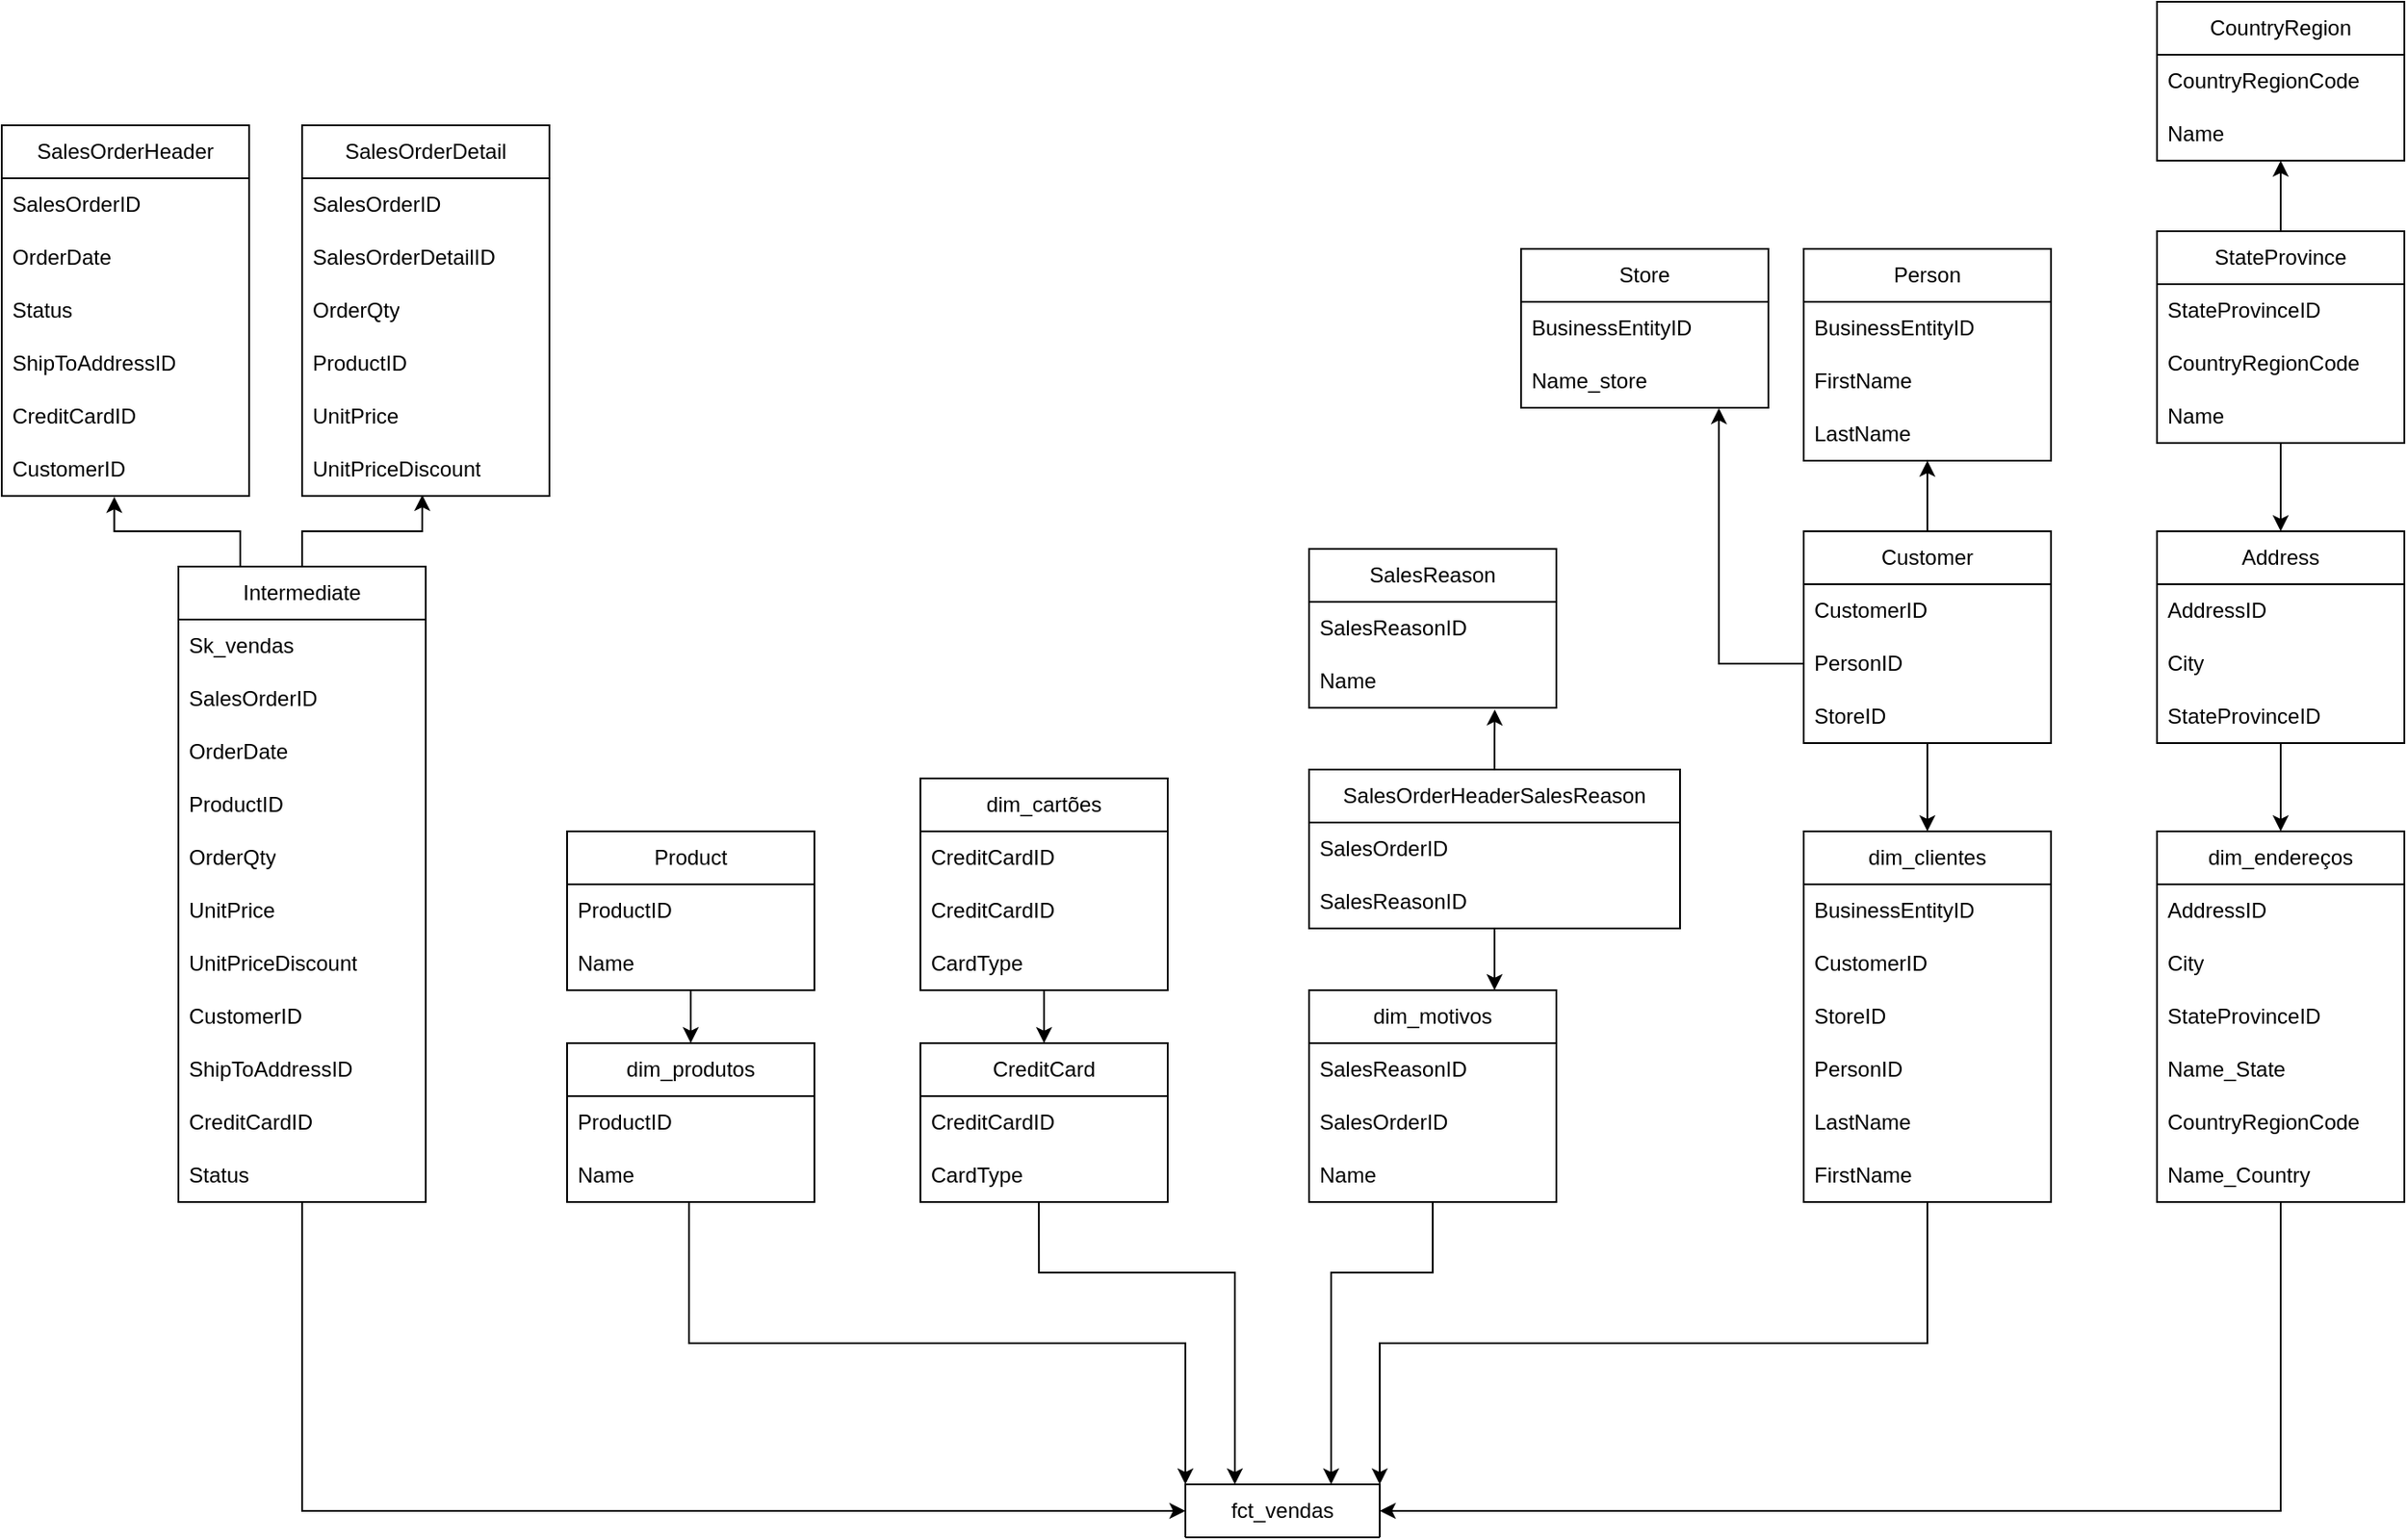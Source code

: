 <mxfile version="23.1.1" type="github">
  <diagram name="Página-1" id="uBYutX6iqZI-4IwPExLU">
    <mxGraphModel dx="1822" dy="2204" grid="1" gridSize="10" guides="1" tooltips="1" connect="1" arrows="1" fold="1" page="1" pageScale="1" pageWidth="827" pageHeight="1169" math="0" shadow="0">
      <root>
        <mxCell id="0" />
        <mxCell id="1" parent="0" />
        <mxCell id="w_jfCDBuG3vi2WwmLb4g-238" style="edgeStyle=orthogonalEdgeStyle;rounded=0;orthogonalLoop=1;jettySize=auto;html=1;entryX=0;entryY=0.5;entryDx=0;entryDy=0;" edge="1" parent="1" source="w_jfCDBuG3vi2WwmLb4g-2" target="w_jfCDBuG3vi2WwmLb4g-204">
          <mxGeometry relative="1" as="geometry">
            <Array as="points">
              <mxPoint x="260" y="-255" />
            </Array>
          </mxGeometry>
        </mxCell>
        <mxCell id="w_jfCDBuG3vi2WwmLb4g-2" value="Intermediate" style="swimlane;fontStyle=0;childLayout=stackLayout;horizontal=1;startSize=30;horizontalStack=0;resizeParent=1;resizeParentMax=0;resizeLast=0;collapsible=1;marginBottom=0;whiteSpace=wrap;html=1;" vertex="1" parent="1">
          <mxGeometry x="190" y="-790" width="140" height="360" as="geometry">
            <mxRectangle x="160" y="210" width="110" height="30" as="alternateBounds" />
          </mxGeometry>
        </mxCell>
        <mxCell id="w_jfCDBuG3vi2WwmLb4g-3" value="Sk_vendas" style="text;strokeColor=none;fillColor=none;align=left;verticalAlign=middle;spacingLeft=4;spacingRight=4;overflow=hidden;points=[[0,0.5],[1,0.5]];portConstraint=eastwest;rotatable=0;whiteSpace=wrap;html=1;" vertex="1" parent="w_jfCDBuG3vi2WwmLb4g-2">
          <mxGeometry y="30" width="140" height="30" as="geometry" />
        </mxCell>
        <mxCell id="w_jfCDBuG3vi2WwmLb4g-96" value="SalesOrderID" style="text;strokeColor=none;fillColor=none;align=left;verticalAlign=middle;spacingLeft=4;spacingRight=4;overflow=hidden;points=[[0,0.5],[1,0.5]];portConstraint=eastwest;rotatable=0;whiteSpace=wrap;html=1;" vertex="1" parent="w_jfCDBuG3vi2WwmLb4g-2">
          <mxGeometry y="60" width="140" height="30" as="geometry" />
        </mxCell>
        <mxCell id="w_jfCDBuG3vi2WwmLb4g-97" value="OrderDate" style="text;strokeColor=none;fillColor=none;align=left;verticalAlign=middle;spacingLeft=4;spacingRight=4;overflow=hidden;points=[[0,0.5],[1,0.5]];portConstraint=eastwest;rotatable=0;whiteSpace=wrap;html=1;" vertex="1" parent="w_jfCDBuG3vi2WwmLb4g-2">
          <mxGeometry y="90" width="140" height="30" as="geometry" />
        </mxCell>
        <mxCell id="w_jfCDBuG3vi2WwmLb4g-104" value="ProductID" style="text;strokeColor=none;fillColor=none;align=left;verticalAlign=middle;spacingLeft=4;spacingRight=4;overflow=hidden;points=[[0,0.5],[1,0.5]];portConstraint=eastwest;rotatable=0;whiteSpace=wrap;html=1;" vertex="1" parent="w_jfCDBuG3vi2WwmLb4g-2">
          <mxGeometry y="120" width="140" height="30" as="geometry" />
        </mxCell>
        <mxCell id="w_jfCDBuG3vi2WwmLb4g-103" value="OrderQty" style="text;strokeColor=none;fillColor=none;align=left;verticalAlign=middle;spacingLeft=4;spacingRight=4;overflow=hidden;points=[[0,0.5],[1,0.5]];portConstraint=eastwest;rotatable=0;whiteSpace=wrap;html=1;" vertex="1" parent="w_jfCDBuG3vi2WwmLb4g-2">
          <mxGeometry y="150" width="140" height="30" as="geometry" />
        </mxCell>
        <mxCell id="w_jfCDBuG3vi2WwmLb4g-105" value="UnitPrice" style="text;strokeColor=none;fillColor=none;align=left;verticalAlign=middle;spacingLeft=4;spacingRight=4;overflow=hidden;points=[[0,0.5],[1,0.5]];portConstraint=eastwest;rotatable=0;whiteSpace=wrap;html=1;" vertex="1" parent="w_jfCDBuG3vi2WwmLb4g-2">
          <mxGeometry y="180" width="140" height="30" as="geometry" />
        </mxCell>
        <mxCell id="w_jfCDBuG3vi2WwmLb4g-106" value="UnitPriceDiscount" style="text;strokeColor=none;fillColor=none;align=left;verticalAlign=middle;spacingLeft=4;spacingRight=4;overflow=hidden;points=[[0,0.5],[1,0.5]];portConstraint=eastwest;rotatable=0;whiteSpace=wrap;html=1;" vertex="1" parent="w_jfCDBuG3vi2WwmLb4g-2">
          <mxGeometry y="210" width="140" height="30" as="geometry" />
        </mxCell>
        <mxCell id="w_jfCDBuG3vi2WwmLb4g-101" value="CustomerID" style="text;strokeColor=none;fillColor=none;align=left;verticalAlign=middle;spacingLeft=4;spacingRight=4;overflow=hidden;points=[[0,0.5],[1,0.5]];portConstraint=eastwest;rotatable=0;whiteSpace=wrap;html=1;" vertex="1" parent="w_jfCDBuG3vi2WwmLb4g-2">
          <mxGeometry y="240" width="140" height="30" as="geometry" />
        </mxCell>
        <mxCell id="w_jfCDBuG3vi2WwmLb4g-99" value="ShipToAddressID" style="text;strokeColor=none;fillColor=none;align=left;verticalAlign=middle;spacingLeft=4;spacingRight=4;overflow=hidden;points=[[0,0.5],[1,0.5]];portConstraint=eastwest;rotatable=0;whiteSpace=wrap;html=1;" vertex="1" parent="w_jfCDBuG3vi2WwmLb4g-2">
          <mxGeometry y="270" width="140" height="30" as="geometry" />
        </mxCell>
        <mxCell id="w_jfCDBuG3vi2WwmLb4g-100" value="CreditCardID" style="text;strokeColor=none;fillColor=none;align=left;verticalAlign=middle;spacingLeft=4;spacingRight=4;overflow=hidden;points=[[0,0.5],[1,0.5]];portConstraint=eastwest;rotatable=0;whiteSpace=wrap;html=1;" vertex="1" parent="w_jfCDBuG3vi2WwmLb4g-2">
          <mxGeometry y="300" width="140" height="30" as="geometry" />
        </mxCell>
        <mxCell id="w_jfCDBuG3vi2WwmLb4g-98" value="Status" style="text;strokeColor=none;fillColor=none;align=left;verticalAlign=middle;spacingLeft=4;spacingRight=4;overflow=hidden;points=[[0,0.5],[1,0.5]];portConstraint=eastwest;rotatable=0;whiteSpace=wrap;html=1;" vertex="1" parent="w_jfCDBuG3vi2WwmLb4g-2">
          <mxGeometry y="330" width="140" height="30" as="geometry" />
        </mxCell>
        <mxCell id="w_jfCDBuG3vi2WwmLb4g-250" style="edgeStyle=orthogonalEdgeStyle;rounded=0;orthogonalLoop=1;jettySize=auto;html=1;entryX=0.5;entryY=0;entryDx=0;entryDy=0;" edge="1" parent="1" source="w_jfCDBuG3vi2WwmLb4g-7" target="w_jfCDBuG3vi2WwmLb4g-71">
          <mxGeometry relative="1" as="geometry" />
        </mxCell>
        <mxCell id="w_jfCDBuG3vi2WwmLb4g-7" value="dim_cartões" style="swimlane;fontStyle=0;childLayout=stackLayout;horizontal=1;startSize=30;horizontalStack=0;resizeParent=1;resizeParentMax=0;resizeLast=0;collapsible=1;marginBottom=0;whiteSpace=wrap;html=1;" vertex="1" parent="1">
          <mxGeometry x="610" y="-670" width="140" height="120" as="geometry" />
        </mxCell>
        <mxCell id="w_jfCDBuG3vi2WwmLb4g-8" value="CreditCardID" style="text;strokeColor=none;fillColor=none;align=left;verticalAlign=middle;spacingLeft=4;spacingRight=4;overflow=hidden;points=[[0,0.5],[1,0.5]];portConstraint=eastwest;rotatable=0;whiteSpace=wrap;html=1;" vertex="1" parent="w_jfCDBuG3vi2WwmLb4g-7">
          <mxGeometry y="30" width="140" height="30" as="geometry" />
        </mxCell>
        <mxCell id="w_jfCDBuG3vi2WwmLb4g-131" value="CreditCardID" style="text;strokeColor=none;fillColor=none;align=left;verticalAlign=middle;spacingLeft=4;spacingRight=4;overflow=hidden;points=[[0,0.5],[1,0.5]];portConstraint=eastwest;rotatable=0;whiteSpace=wrap;html=1;" vertex="1" parent="w_jfCDBuG3vi2WwmLb4g-7">
          <mxGeometry y="60" width="140" height="30" as="geometry" />
        </mxCell>
        <mxCell id="w_jfCDBuG3vi2WwmLb4g-132" value="CardType" style="text;strokeColor=none;fillColor=none;align=left;verticalAlign=middle;spacingLeft=4;spacingRight=4;overflow=hidden;points=[[0,0.5],[1,0.5]];portConstraint=eastwest;rotatable=0;whiteSpace=wrap;html=1;" vertex="1" parent="w_jfCDBuG3vi2WwmLb4g-7">
          <mxGeometry y="90" width="140" height="30" as="geometry" />
        </mxCell>
        <mxCell id="w_jfCDBuG3vi2WwmLb4g-245" style="edgeStyle=orthogonalEdgeStyle;rounded=0;orthogonalLoop=1;jettySize=auto;html=1;entryX=1;entryY=0.5;entryDx=0;entryDy=0;" edge="1" parent="1" source="w_jfCDBuG3vi2WwmLb4g-12" target="w_jfCDBuG3vi2WwmLb4g-204">
          <mxGeometry relative="1" as="geometry">
            <Array as="points">
              <mxPoint x="1380" y="-255" />
            </Array>
          </mxGeometry>
        </mxCell>
        <mxCell id="w_jfCDBuG3vi2WwmLb4g-12" value="dim_endereços" style="swimlane;fontStyle=0;childLayout=stackLayout;horizontal=1;startSize=30;horizontalStack=0;resizeParent=1;resizeParentMax=0;resizeLast=0;collapsible=1;marginBottom=0;whiteSpace=wrap;html=1;" vertex="1" parent="1">
          <mxGeometry x="1310" y="-640" width="140" height="210" as="geometry" />
        </mxCell>
        <mxCell id="w_jfCDBuG3vi2WwmLb4g-123" value="AddressID" style="text;strokeColor=none;fillColor=none;align=left;verticalAlign=middle;spacingLeft=4;spacingRight=4;overflow=hidden;points=[[0,0.5],[1,0.5]];portConstraint=eastwest;rotatable=0;whiteSpace=wrap;html=1;" vertex="1" parent="w_jfCDBuG3vi2WwmLb4g-12">
          <mxGeometry y="30" width="140" height="30" as="geometry" />
        </mxCell>
        <mxCell id="w_jfCDBuG3vi2WwmLb4g-124" value="City" style="text;strokeColor=none;fillColor=none;align=left;verticalAlign=middle;spacingLeft=4;spacingRight=4;overflow=hidden;points=[[0,0.5],[1,0.5]];portConstraint=eastwest;rotatable=0;whiteSpace=wrap;html=1;" vertex="1" parent="w_jfCDBuG3vi2WwmLb4g-12">
          <mxGeometry y="60" width="140" height="30" as="geometry" />
        </mxCell>
        <mxCell id="w_jfCDBuG3vi2WwmLb4g-126" value="StateProvinceID" style="text;strokeColor=none;fillColor=none;align=left;verticalAlign=middle;spacingLeft=4;spacingRight=4;overflow=hidden;points=[[0,0.5],[1,0.5]];portConstraint=eastwest;rotatable=0;whiteSpace=wrap;html=1;" vertex="1" parent="w_jfCDBuG3vi2WwmLb4g-12">
          <mxGeometry y="90" width="140" height="30" as="geometry" />
        </mxCell>
        <mxCell id="w_jfCDBuG3vi2WwmLb4g-128" value="Name_State" style="text;strokeColor=none;fillColor=none;align=left;verticalAlign=middle;spacingLeft=4;spacingRight=4;overflow=hidden;points=[[0,0.5],[1,0.5]];portConstraint=eastwest;rotatable=0;whiteSpace=wrap;html=1;" vertex="1" parent="w_jfCDBuG3vi2WwmLb4g-12">
          <mxGeometry y="120" width="140" height="30" as="geometry" />
        </mxCell>
        <mxCell id="w_jfCDBuG3vi2WwmLb4g-127" value="CountryRegionCode" style="text;strokeColor=none;fillColor=none;align=left;verticalAlign=middle;spacingLeft=4;spacingRight=4;overflow=hidden;points=[[0,0.5],[1,0.5]];portConstraint=eastwest;rotatable=0;whiteSpace=wrap;html=1;" vertex="1" parent="w_jfCDBuG3vi2WwmLb4g-12">
          <mxGeometry y="150" width="140" height="30" as="geometry" />
        </mxCell>
        <mxCell id="w_jfCDBuG3vi2WwmLb4g-130" value="Name_Country" style="text;strokeColor=none;fillColor=none;align=left;verticalAlign=middle;spacingLeft=4;spacingRight=4;overflow=hidden;points=[[0,0.5],[1,0.5]];portConstraint=eastwest;rotatable=0;whiteSpace=wrap;html=1;" vertex="1" parent="w_jfCDBuG3vi2WwmLb4g-12">
          <mxGeometry y="180" width="140" height="30" as="geometry" />
        </mxCell>
        <mxCell id="w_jfCDBuG3vi2WwmLb4g-17" value="dim_clientes" style="swimlane;fontStyle=0;childLayout=stackLayout;horizontal=1;startSize=30;horizontalStack=0;resizeParent=1;resizeParentMax=0;resizeLast=0;collapsible=1;marginBottom=0;whiteSpace=wrap;html=1;" vertex="1" parent="1">
          <mxGeometry x="1110" y="-640" width="140" height="210" as="geometry" />
        </mxCell>
        <mxCell id="w_jfCDBuG3vi2WwmLb4g-120" value="BusinessEntityID" style="text;strokeColor=none;fillColor=none;align=left;verticalAlign=middle;spacingLeft=4;spacingRight=4;overflow=hidden;points=[[0,0.5],[1,0.5]];portConstraint=eastwest;rotatable=0;whiteSpace=wrap;html=1;" vertex="1" parent="w_jfCDBuG3vi2WwmLb4g-17">
          <mxGeometry y="30" width="140" height="30" as="geometry" />
        </mxCell>
        <mxCell id="w_jfCDBuG3vi2WwmLb4g-117" value="CustomerID" style="text;strokeColor=none;fillColor=none;align=left;verticalAlign=middle;spacingLeft=4;spacingRight=4;overflow=hidden;points=[[0,0.5],[1,0.5]];portConstraint=eastwest;rotatable=0;whiteSpace=wrap;html=1;" vertex="1" parent="w_jfCDBuG3vi2WwmLb4g-17">
          <mxGeometry y="60" width="140" height="30" as="geometry" />
        </mxCell>
        <mxCell id="w_jfCDBuG3vi2WwmLb4g-119" value="StoreID" style="text;strokeColor=none;fillColor=none;align=left;verticalAlign=middle;spacingLeft=4;spacingRight=4;overflow=hidden;points=[[0,0.5],[1,0.5]];portConstraint=eastwest;rotatable=0;whiteSpace=wrap;html=1;" vertex="1" parent="w_jfCDBuG3vi2WwmLb4g-17">
          <mxGeometry y="90" width="140" height="30" as="geometry" />
        </mxCell>
        <mxCell id="w_jfCDBuG3vi2WwmLb4g-118" value="PersonID" style="text;strokeColor=none;fillColor=none;align=left;verticalAlign=middle;spacingLeft=4;spacingRight=4;overflow=hidden;points=[[0,0.5],[1,0.5]];portConstraint=eastwest;rotatable=0;whiteSpace=wrap;html=1;" vertex="1" parent="w_jfCDBuG3vi2WwmLb4g-17">
          <mxGeometry y="120" width="140" height="30" as="geometry" />
        </mxCell>
        <mxCell id="w_jfCDBuG3vi2WwmLb4g-122" value="LastName" style="text;strokeColor=none;fillColor=none;align=left;verticalAlign=middle;spacingLeft=4;spacingRight=4;overflow=hidden;points=[[0,0.5],[1,0.5]];portConstraint=eastwest;rotatable=0;whiteSpace=wrap;html=1;" vertex="1" parent="w_jfCDBuG3vi2WwmLb4g-17">
          <mxGeometry y="150" width="140" height="30" as="geometry" />
        </mxCell>
        <mxCell id="w_jfCDBuG3vi2WwmLb4g-121" value="FirstName" style="text;strokeColor=none;fillColor=none;align=left;verticalAlign=middle;spacingLeft=4;spacingRight=4;overflow=hidden;points=[[0,0.5],[1,0.5]];portConstraint=eastwest;rotatable=0;whiteSpace=wrap;html=1;" vertex="1" parent="w_jfCDBuG3vi2WwmLb4g-17">
          <mxGeometry y="180" width="140" height="30" as="geometry" />
        </mxCell>
        <mxCell id="w_jfCDBuG3vi2WwmLb4g-247" style="edgeStyle=orthogonalEdgeStyle;rounded=0;orthogonalLoop=1;jettySize=auto;html=1;entryX=0.75;entryY=0;entryDx=0;entryDy=0;" edge="1" parent="1" source="w_jfCDBuG3vi2WwmLb4g-25" target="w_jfCDBuG3vi2WwmLb4g-204">
          <mxGeometry relative="1" as="geometry">
            <Array as="points">
              <mxPoint x="900" y="-390" />
              <mxPoint x="843" y="-390" />
            </Array>
          </mxGeometry>
        </mxCell>
        <mxCell id="w_jfCDBuG3vi2WwmLb4g-25" value="dim_motivos" style="swimlane;fontStyle=0;childLayout=stackLayout;horizontal=1;startSize=30;horizontalStack=0;resizeParent=1;resizeParentMax=0;resizeLast=0;collapsible=1;marginBottom=0;whiteSpace=wrap;html=1;" vertex="1" parent="1">
          <mxGeometry x="830" y="-550" width="140" height="120" as="geometry" />
        </mxCell>
        <mxCell id="w_jfCDBuG3vi2WwmLb4g-109" value="SalesReasonID" style="text;strokeColor=none;fillColor=none;align=left;verticalAlign=middle;spacingLeft=4;spacingRight=4;overflow=hidden;points=[[0,0.5],[1,0.5]];portConstraint=eastwest;rotatable=0;whiteSpace=wrap;html=1;" vertex="1" parent="w_jfCDBuG3vi2WwmLb4g-25">
          <mxGeometry y="30" width="140" height="30" as="geometry" />
        </mxCell>
        <mxCell id="w_jfCDBuG3vi2WwmLb4g-107" value="SalesOrderID" style="text;strokeColor=none;fillColor=none;align=left;verticalAlign=middle;spacingLeft=4;spacingRight=4;overflow=hidden;points=[[0,0.5],[1,0.5]];portConstraint=eastwest;rotatable=0;whiteSpace=wrap;html=1;" vertex="1" parent="w_jfCDBuG3vi2WwmLb4g-25">
          <mxGeometry y="60" width="140" height="30" as="geometry" />
        </mxCell>
        <mxCell id="w_jfCDBuG3vi2WwmLb4g-110" value="Name" style="text;strokeColor=none;fillColor=none;align=left;verticalAlign=middle;spacingLeft=4;spacingRight=4;overflow=hidden;points=[[0,0.5],[1,0.5]];portConstraint=eastwest;rotatable=0;whiteSpace=wrap;html=1;" vertex="1" parent="w_jfCDBuG3vi2WwmLb4g-25">
          <mxGeometry y="90" width="140" height="30" as="geometry" />
        </mxCell>
        <mxCell id="w_jfCDBuG3vi2WwmLb4g-246" style="edgeStyle=orthogonalEdgeStyle;rounded=0;orthogonalLoop=1;jettySize=auto;html=1;entryX=0;entryY=0;entryDx=0;entryDy=0;exitX=0.493;exitY=0.987;exitDx=0;exitDy=0;exitPerimeter=0;" edge="1" parent="1" source="w_jfCDBuG3vi2WwmLb4g-116" target="w_jfCDBuG3vi2WwmLb4g-204">
          <mxGeometry relative="1" as="geometry" />
        </mxCell>
        <mxCell id="w_jfCDBuG3vi2WwmLb4g-30" value="dim_produtos" style="swimlane;fontStyle=0;childLayout=stackLayout;horizontal=1;startSize=30;horizontalStack=0;resizeParent=1;resizeParentMax=0;resizeLast=0;collapsible=1;marginBottom=0;whiteSpace=wrap;html=1;" vertex="1" parent="1">
          <mxGeometry x="410" y="-520" width="140" height="90" as="geometry">
            <mxRectangle x="340" y="440" width="110" height="30" as="alternateBounds" />
          </mxGeometry>
        </mxCell>
        <mxCell id="w_jfCDBuG3vi2WwmLb4g-115" value="ProductID" style="text;strokeColor=none;fillColor=none;align=left;verticalAlign=middle;spacingLeft=4;spacingRight=4;overflow=hidden;points=[[0,0.5],[1,0.5]];portConstraint=eastwest;rotatable=0;whiteSpace=wrap;html=1;" vertex="1" parent="w_jfCDBuG3vi2WwmLb4g-30">
          <mxGeometry y="30" width="140" height="30" as="geometry" />
        </mxCell>
        <mxCell id="w_jfCDBuG3vi2WwmLb4g-116" value="Name" style="text;strokeColor=none;fillColor=none;align=left;verticalAlign=middle;spacingLeft=4;spacingRight=4;overflow=hidden;points=[[0,0.5],[1,0.5]];portConstraint=eastwest;rotatable=0;whiteSpace=wrap;html=1;" vertex="1" parent="w_jfCDBuG3vi2WwmLb4g-30">
          <mxGeometry y="60" width="140" height="30" as="geometry" />
        </mxCell>
        <mxCell id="w_jfCDBuG3vi2WwmLb4g-254" style="edgeStyle=orthogonalEdgeStyle;rounded=0;orthogonalLoop=1;jettySize=auto;html=1;entryX=0.751;entryY=1.033;entryDx=0;entryDy=0;entryPerimeter=0;" edge="1" parent="1" source="w_jfCDBuG3vi2WwmLb4g-38" target="w_jfCDBuG3vi2WwmLb4g-86">
          <mxGeometry relative="1" as="geometry">
            <mxPoint x="935" y="-860" as="targetPoint" />
          </mxGeometry>
        </mxCell>
        <mxCell id="w_jfCDBuG3vi2WwmLb4g-255" style="edgeStyle=orthogonalEdgeStyle;rounded=0;orthogonalLoop=1;jettySize=auto;html=1;entryX=0.75;entryY=0;entryDx=0;entryDy=0;" edge="1" parent="1" source="w_jfCDBuG3vi2WwmLb4g-38" target="w_jfCDBuG3vi2WwmLb4g-25">
          <mxGeometry relative="1" as="geometry" />
        </mxCell>
        <mxCell id="w_jfCDBuG3vi2WwmLb4g-38" value="SalesOrderHeaderSalesReason" style="swimlane;fontStyle=0;childLayout=stackLayout;horizontal=1;startSize=30;horizontalStack=0;resizeParent=1;resizeParentMax=0;resizeLast=0;collapsible=1;marginBottom=0;whiteSpace=wrap;html=1;" vertex="1" parent="1">
          <mxGeometry x="830" y="-675" width="210" height="90" as="geometry" />
        </mxCell>
        <mxCell id="w_jfCDBuG3vi2WwmLb4g-39" value="SalesOrderID" style="text;strokeColor=none;fillColor=none;align=left;verticalAlign=middle;spacingLeft=4;spacingRight=4;overflow=hidden;points=[[0,0.5],[1,0.5]];portConstraint=eastwest;rotatable=0;whiteSpace=wrap;html=1;" vertex="1" parent="w_jfCDBuG3vi2WwmLb4g-38">
          <mxGeometry y="30" width="210" height="30" as="geometry" />
        </mxCell>
        <mxCell id="w_jfCDBuG3vi2WwmLb4g-40" value="SalesReasonID" style="text;strokeColor=none;fillColor=none;align=left;verticalAlign=middle;spacingLeft=4;spacingRight=4;overflow=hidden;points=[[0,0.5],[1,0.5]];portConstraint=eastwest;rotatable=0;whiteSpace=wrap;html=1;" vertex="1" parent="w_jfCDBuG3vi2WwmLb4g-38">
          <mxGeometry y="60" width="210" height="30" as="geometry" />
        </mxCell>
        <mxCell id="w_jfCDBuG3vi2WwmLb4g-239" style="edgeStyle=orthogonalEdgeStyle;rounded=0;orthogonalLoop=1;jettySize=auto;html=1;entryX=0.5;entryY=0;entryDx=0;entryDy=0;" edge="1" parent="1" source="w_jfCDBuG3vi2WwmLb4g-46" target="w_jfCDBuG3vi2WwmLb4g-30">
          <mxGeometry relative="1" as="geometry" />
        </mxCell>
        <mxCell id="w_jfCDBuG3vi2WwmLb4g-46" value="Product" style="swimlane;fontStyle=0;childLayout=stackLayout;horizontal=1;startSize=30;horizontalStack=0;resizeParent=1;resizeParentMax=0;resizeLast=0;collapsible=1;marginBottom=0;whiteSpace=wrap;html=1;" vertex="1" parent="1">
          <mxGeometry x="410" y="-640" width="140" height="90" as="geometry" />
        </mxCell>
        <mxCell id="w_jfCDBuG3vi2WwmLb4g-111" value="ProductID" style="text;strokeColor=none;fillColor=none;align=left;verticalAlign=middle;spacingLeft=4;spacingRight=4;overflow=hidden;points=[[0,0.5],[1,0.5]];portConstraint=eastwest;rotatable=0;whiteSpace=wrap;html=1;" vertex="1" parent="w_jfCDBuG3vi2WwmLb4g-46">
          <mxGeometry y="30" width="140" height="30" as="geometry" />
        </mxCell>
        <mxCell id="w_jfCDBuG3vi2WwmLb4g-47" value="Name" style="text;strokeColor=none;fillColor=none;align=left;verticalAlign=middle;spacingLeft=4;spacingRight=4;overflow=hidden;points=[[0,0.5],[1,0.5]];portConstraint=eastwest;rotatable=0;whiteSpace=wrap;html=1;" vertex="1" parent="w_jfCDBuG3vi2WwmLb4g-46">
          <mxGeometry y="60" width="140" height="30" as="geometry" />
        </mxCell>
        <mxCell id="w_jfCDBuG3vi2WwmLb4g-251" style="edgeStyle=orthogonalEdgeStyle;rounded=0;orthogonalLoop=1;jettySize=auto;html=1;entryX=0.5;entryY=0;entryDx=0;entryDy=0;" edge="1" parent="1" source="w_jfCDBuG3vi2WwmLb4g-51" target="w_jfCDBuG3vi2WwmLb4g-17">
          <mxGeometry relative="1" as="geometry" />
        </mxCell>
        <mxCell id="w_jfCDBuG3vi2WwmLb4g-253" style="edgeStyle=orthogonalEdgeStyle;rounded=0;orthogonalLoop=1;jettySize=auto;html=1;" edge="1" parent="1" source="w_jfCDBuG3vi2WwmLb4g-51">
          <mxGeometry relative="1" as="geometry">
            <mxPoint x="1180" y="-850" as="targetPoint" />
          </mxGeometry>
        </mxCell>
        <mxCell id="w_jfCDBuG3vi2WwmLb4g-51" value="Customer" style="swimlane;fontStyle=0;childLayout=stackLayout;horizontal=1;startSize=30;horizontalStack=0;resizeParent=1;resizeParentMax=0;resizeLast=0;collapsible=1;marginBottom=0;whiteSpace=wrap;html=1;" vertex="1" parent="1">
          <mxGeometry x="1110" y="-810" width="140" height="120" as="geometry" />
        </mxCell>
        <mxCell id="w_jfCDBuG3vi2WwmLb4g-52" value="CustomerID" style="text;strokeColor=none;fillColor=none;align=left;verticalAlign=middle;spacingLeft=4;spacingRight=4;overflow=hidden;points=[[0,0.5],[1,0.5]];portConstraint=eastwest;rotatable=0;whiteSpace=wrap;html=1;" vertex="1" parent="w_jfCDBuG3vi2WwmLb4g-51">
          <mxGeometry y="30" width="140" height="30" as="geometry" />
        </mxCell>
        <mxCell id="w_jfCDBuG3vi2WwmLb4g-53" value="PersonID" style="text;strokeColor=none;fillColor=none;align=left;verticalAlign=middle;spacingLeft=4;spacingRight=4;overflow=hidden;points=[[0,0.5],[1,0.5]];portConstraint=eastwest;rotatable=0;whiteSpace=wrap;html=1;" vertex="1" parent="w_jfCDBuG3vi2WwmLb4g-51">
          <mxGeometry y="60" width="140" height="30" as="geometry" />
        </mxCell>
        <mxCell id="w_jfCDBuG3vi2WwmLb4g-54" value="StoreID" style="text;strokeColor=none;fillColor=none;align=left;verticalAlign=middle;spacingLeft=4;spacingRight=4;overflow=hidden;points=[[0,0.5],[1,0.5]];portConstraint=eastwest;rotatable=0;whiteSpace=wrap;html=1;" vertex="1" parent="w_jfCDBuG3vi2WwmLb4g-51">
          <mxGeometry y="90" width="140" height="30" as="geometry" />
        </mxCell>
        <mxCell id="w_jfCDBuG3vi2WwmLb4g-55" value="Person" style="swimlane;fontStyle=0;childLayout=stackLayout;horizontal=1;startSize=30;horizontalStack=0;resizeParent=1;resizeParentMax=0;resizeLast=0;collapsible=1;marginBottom=0;whiteSpace=wrap;html=1;" vertex="1" parent="1">
          <mxGeometry x="1110" y="-970" width="140" height="120" as="geometry" />
        </mxCell>
        <mxCell id="w_jfCDBuG3vi2WwmLb4g-56" value="BusinessEntityID" style="text;strokeColor=none;fillColor=none;align=left;verticalAlign=middle;spacingLeft=4;spacingRight=4;overflow=hidden;points=[[0,0.5],[1,0.5]];portConstraint=eastwest;rotatable=0;whiteSpace=wrap;html=1;" vertex="1" parent="w_jfCDBuG3vi2WwmLb4g-55">
          <mxGeometry y="30" width="140" height="30" as="geometry" />
        </mxCell>
        <mxCell id="w_jfCDBuG3vi2WwmLb4g-57" value="FirstName" style="text;strokeColor=none;fillColor=none;align=left;verticalAlign=middle;spacingLeft=4;spacingRight=4;overflow=hidden;points=[[0,0.5],[1,0.5]];portConstraint=eastwest;rotatable=0;whiteSpace=wrap;html=1;" vertex="1" parent="w_jfCDBuG3vi2WwmLb4g-55">
          <mxGeometry y="60" width="140" height="30" as="geometry" />
        </mxCell>
        <mxCell id="w_jfCDBuG3vi2WwmLb4g-58" value="LastName" style="text;strokeColor=none;fillColor=none;align=left;verticalAlign=middle;spacingLeft=4;spacingRight=4;overflow=hidden;points=[[0,0.5],[1,0.5]];portConstraint=eastwest;rotatable=0;whiteSpace=wrap;html=1;" vertex="1" parent="w_jfCDBuG3vi2WwmLb4g-55">
          <mxGeometry y="90" width="140" height="30" as="geometry" />
        </mxCell>
        <mxCell id="w_jfCDBuG3vi2WwmLb4g-260" style="edgeStyle=orthogonalEdgeStyle;rounded=0;orthogonalLoop=1;jettySize=auto;html=1;entryX=0.5;entryY=0;entryDx=0;entryDy=0;" edge="1" parent="1" source="w_jfCDBuG3vi2WwmLb4g-59" target="w_jfCDBuG3vi2WwmLb4g-12">
          <mxGeometry relative="1" as="geometry" />
        </mxCell>
        <mxCell id="w_jfCDBuG3vi2WwmLb4g-59" value="Address" style="swimlane;fontStyle=0;childLayout=stackLayout;horizontal=1;startSize=30;horizontalStack=0;resizeParent=1;resizeParentMax=0;resizeLast=0;collapsible=1;marginBottom=0;whiteSpace=wrap;html=1;" vertex="1" parent="1">
          <mxGeometry x="1310" y="-810" width="140" height="120" as="geometry" />
        </mxCell>
        <mxCell id="w_jfCDBuG3vi2WwmLb4g-60" value="AddressID" style="text;strokeColor=none;fillColor=none;align=left;verticalAlign=middle;spacingLeft=4;spacingRight=4;overflow=hidden;points=[[0,0.5],[1,0.5]];portConstraint=eastwest;rotatable=0;whiteSpace=wrap;html=1;" vertex="1" parent="w_jfCDBuG3vi2WwmLb4g-59">
          <mxGeometry y="30" width="140" height="30" as="geometry" />
        </mxCell>
        <mxCell id="w_jfCDBuG3vi2WwmLb4g-61" value="City" style="text;strokeColor=none;fillColor=none;align=left;verticalAlign=middle;spacingLeft=4;spacingRight=4;overflow=hidden;points=[[0,0.5],[1,0.5]];portConstraint=eastwest;rotatable=0;whiteSpace=wrap;html=1;" vertex="1" parent="w_jfCDBuG3vi2WwmLb4g-59">
          <mxGeometry y="60" width="140" height="30" as="geometry" />
        </mxCell>
        <mxCell id="w_jfCDBuG3vi2WwmLb4g-62" value="StateProvinceID" style="text;strokeColor=none;fillColor=none;align=left;verticalAlign=middle;spacingLeft=4;spacingRight=4;overflow=hidden;points=[[0,0.5],[1,0.5]];portConstraint=eastwest;rotatable=0;whiteSpace=wrap;html=1;" vertex="1" parent="w_jfCDBuG3vi2WwmLb4g-59">
          <mxGeometry y="90" width="140" height="30" as="geometry" />
        </mxCell>
        <mxCell id="w_jfCDBuG3vi2WwmLb4g-257" style="edgeStyle=orthogonalEdgeStyle;rounded=0;orthogonalLoop=1;jettySize=auto;html=1;entryX=0.5;entryY=0;entryDx=0;entryDy=0;" edge="1" parent="1" source="w_jfCDBuG3vi2WwmLb4g-63" target="w_jfCDBuG3vi2WwmLb4g-59">
          <mxGeometry relative="1" as="geometry" />
        </mxCell>
        <mxCell id="w_jfCDBuG3vi2WwmLb4g-259" style="edgeStyle=orthogonalEdgeStyle;rounded=0;orthogonalLoop=1;jettySize=auto;html=1;entryX=0.5;entryY=1;entryDx=0;entryDy=0;" edge="1" parent="1" source="w_jfCDBuG3vi2WwmLb4g-63" target="w_jfCDBuG3vi2WwmLb4g-67">
          <mxGeometry relative="1" as="geometry" />
        </mxCell>
        <mxCell id="w_jfCDBuG3vi2WwmLb4g-63" value="StateProvince" style="swimlane;fontStyle=0;childLayout=stackLayout;horizontal=1;startSize=30;horizontalStack=0;resizeParent=1;resizeParentMax=0;resizeLast=0;collapsible=1;marginBottom=0;whiteSpace=wrap;html=1;" vertex="1" parent="1">
          <mxGeometry x="1310" y="-980" width="140" height="120" as="geometry">
            <mxRectangle x="460" y="740" width="120" height="30" as="alternateBounds" />
          </mxGeometry>
        </mxCell>
        <mxCell id="w_jfCDBuG3vi2WwmLb4g-64" value="StateProvinceID" style="text;strokeColor=none;fillColor=none;align=left;verticalAlign=middle;spacingLeft=4;spacingRight=4;overflow=hidden;points=[[0,0.5],[1,0.5]];portConstraint=eastwest;rotatable=0;whiteSpace=wrap;html=1;" vertex="1" parent="w_jfCDBuG3vi2WwmLb4g-63">
          <mxGeometry y="30" width="140" height="30" as="geometry" />
        </mxCell>
        <mxCell id="w_jfCDBuG3vi2WwmLb4g-65" value="CountryRegionCode" style="text;strokeColor=none;fillColor=none;align=left;verticalAlign=middle;spacingLeft=4;spacingRight=4;overflow=hidden;points=[[0,0.5],[1,0.5]];portConstraint=eastwest;rotatable=0;whiteSpace=wrap;html=1;" vertex="1" parent="w_jfCDBuG3vi2WwmLb4g-63">
          <mxGeometry y="60" width="140" height="30" as="geometry" />
        </mxCell>
        <mxCell id="w_jfCDBuG3vi2WwmLb4g-66" value="Name" style="text;strokeColor=none;fillColor=none;align=left;verticalAlign=middle;spacingLeft=4;spacingRight=4;overflow=hidden;points=[[0,0.5],[1,0.5]];portConstraint=eastwest;rotatable=0;whiteSpace=wrap;html=1;" vertex="1" parent="w_jfCDBuG3vi2WwmLb4g-63">
          <mxGeometry y="90" width="140" height="30" as="geometry" />
        </mxCell>
        <mxCell id="w_jfCDBuG3vi2WwmLb4g-67" value="CountryRegion" style="swimlane;fontStyle=0;childLayout=stackLayout;horizontal=1;startSize=30;horizontalStack=0;resizeParent=1;resizeParentMax=0;resizeLast=0;collapsible=1;marginBottom=0;whiteSpace=wrap;html=1;" vertex="1" parent="1">
          <mxGeometry x="1310" y="-1110" width="140" height="90" as="geometry" />
        </mxCell>
        <mxCell id="w_jfCDBuG3vi2WwmLb4g-68" value="CountryRegionCode" style="text;strokeColor=none;fillColor=none;align=left;verticalAlign=middle;spacingLeft=4;spacingRight=4;overflow=hidden;points=[[0,0.5],[1,0.5]];portConstraint=eastwest;rotatable=0;whiteSpace=wrap;html=1;" vertex="1" parent="w_jfCDBuG3vi2WwmLb4g-67">
          <mxGeometry y="30" width="140" height="30" as="geometry" />
        </mxCell>
        <mxCell id="w_jfCDBuG3vi2WwmLb4g-69" value="Name" style="text;strokeColor=none;fillColor=none;align=left;verticalAlign=middle;spacingLeft=4;spacingRight=4;overflow=hidden;points=[[0,0.5],[1,0.5]];portConstraint=eastwest;rotatable=0;whiteSpace=wrap;html=1;" vertex="1" parent="w_jfCDBuG3vi2WwmLb4g-67">
          <mxGeometry y="60" width="140" height="30" as="geometry" />
        </mxCell>
        <mxCell id="w_jfCDBuG3vi2WwmLb4g-242" style="edgeStyle=orthogonalEdgeStyle;rounded=0;orthogonalLoop=1;jettySize=auto;html=1;exitX=0.479;exitY=1.006;exitDx=0;exitDy=0;exitPerimeter=0;" edge="1" parent="1" source="w_jfCDBuG3vi2WwmLb4g-73" target="w_jfCDBuG3vi2WwmLb4g-204">
          <mxGeometry relative="1" as="geometry">
            <Array as="points">
              <mxPoint x="677" y="-390" />
              <mxPoint x="788" y="-390" />
            </Array>
          </mxGeometry>
        </mxCell>
        <mxCell id="w_jfCDBuG3vi2WwmLb4g-71" value="CreditCard" style="swimlane;fontStyle=0;childLayout=stackLayout;horizontal=1;startSize=30;horizontalStack=0;resizeParent=1;resizeParentMax=0;resizeLast=0;collapsible=1;marginBottom=0;whiteSpace=wrap;html=1;" vertex="1" parent="1">
          <mxGeometry x="610" y="-520" width="140" height="90" as="geometry" />
        </mxCell>
        <mxCell id="w_jfCDBuG3vi2WwmLb4g-72" value="CreditCardID" style="text;strokeColor=none;fillColor=none;align=left;verticalAlign=middle;spacingLeft=4;spacingRight=4;overflow=hidden;points=[[0,0.5],[1,0.5]];portConstraint=eastwest;rotatable=0;whiteSpace=wrap;html=1;" vertex="1" parent="w_jfCDBuG3vi2WwmLb4g-71">
          <mxGeometry y="30" width="140" height="30" as="geometry" />
        </mxCell>
        <mxCell id="w_jfCDBuG3vi2WwmLb4g-73" value="CardType" style="text;strokeColor=none;fillColor=none;align=left;verticalAlign=middle;spacingLeft=4;spacingRight=4;overflow=hidden;points=[[0,0.5],[1,0.5]];portConstraint=eastwest;rotatable=0;whiteSpace=wrap;html=1;" vertex="1" parent="w_jfCDBuG3vi2WwmLb4g-71">
          <mxGeometry y="60" width="140" height="30" as="geometry" />
        </mxCell>
        <mxCell id="w_jfCDBuG3vi2WwmLb4g-76" value="SalesOrderHeader" style="swimlane;fontStyle=0;childLayout=stackLayout;horizontal=1;startSize=30;horizontalStack=0;resizeParent=1;resizeParentMax=0;resizeLast=0;collapsible=1;marginBottom=0;whiteSpace=wrap;html=1;" vertex="1" parent="1">
          <mxGeometry x="90" y="-1040" width="140" height="210" as="geometry" />
        </mxCell>
        <mxCell id="w_jfCDBuG3vi2WwmLb4g-77" value="SalesOrderID" style="text;strokeColor=none;fillColor=none;align=left;verticalAlign=middle;spacingLeft=4;spacingRight=4;overflow=hidden;points=[[0,0.5],[1,0.5]];portConstraint=eastwest;rotatable=0;whiteSpace=wrap;html=1;" vertex="1" parent="w_jfCDBuG3vi2WwmLb4g-76">
          <mxGeometry y="30" width="140" height="30" as="geometry" />
        </mxCell>
        <mxCell id="w_jfCDBuG3vi2WwmLb4g-78" value="OrderDate" style="text;strokeColor=none;fillColor=none;align=left;verticalAlign=middle;spacingLeft=4;spacingRight=4;overflow=hidden;points=[[0,0.5],[1,0.5]];portConstraint=eastwest;rotatable=0;whiteSpace=wrap;html=1;" vertex="1" parent="w_jfCDBuG3vi2WwmLb4g-76">
          <mxGeometry y="60" width="140" height="30" as="geometry" />
        </mxCell>
        <mxCell id="w_jfCDBuG3vi2WwmLb4g-79" value="Status" style="text;strokeColor=none;fillColor=none;align=left;verticalAlign=middle;spacingLeft=4;spacingRight=4;overflow=hidden;points=[[0,0.5],[1,0.5]];portConstraint=eastwest;rotatable=0;whiteSpace=wrap;html=1;" vertex="1" parent="w_jfCDBuG3vi2WwmLb4g-76">
          <mxGeometry y="90" width="140" height="30" as="geometry" />
        </mxCell>
        <mxCell id="w_jfCDBuG3vi2WwmLb4g-90" value="ShipToAddressID" style="text;strokeColor=none;fillColor=none;align=left;verticalAlign=middle;spacingLeft=4;spacingRight=4;overflow=hidden;points=[[0,0.5],[1,0.5]];portConstraint=eastwest;rotatable=0;whiteSpace=wrap;html=1;" vertex="1" parent="w_jfCDBuG3vi2WwmLb4g-76">
          <mxGeometry y="120" width="140" height="30" as="geometry" />
        </mxCell>
        <mxCell id="w_jfCDBuG3vi2WwmLb4g-93" value="CreditCardID" style="text;strokeColor=none;fillColor=none;align=left;verticalAlign=middle;spacingLeft=4;spacingRight=4;overflow=hidden;points=[[0,0.5],[1,0.5]];portConstraint=eastwest;rotatable=0;whiteSpace=wrap;html=1;" vertex="1" parent="w_jfCDBuG3vi2WwmLb4g-76">
          <mxGeometry y="150" width="140" height="30" as="geometry" />
        </mxCell>
        <mxCell id="w_jfCDBuG3vi2WwmLb4g-94" value="CustomerID" style="text;strokeColor=none;fillColor=none;align=left;verticalAlign=middle;spacingLeft=4;spacingRight=4;overflow=hidden;points=[[0,0.5],[1,0.5]];portConstraint=eastwest;rotatable=0;whiteSpace=wrap;html=1;" vertex="1" parent="w_jfCDBuG3vi2WwmLb4g-76">
          <mxGeometry y="180" width="140" height="30" as="geometry" />
        </mxCell>
        <mxCell id="w_jfCDBuG3vi2WwmLb4g-80" value="SalesOrderDetail" style="swimlane;fontStyle=0;childLayout=stackLayout;horizontal=1;startSize=30;horizontalStack=0;resizeParent=1;resizeParentMax=0;resizeLast=0;collapsible=1;marginBottom=0;whiteSpace=wrap;html=1;" vertex="1" parent="1">
          <mxGeometry x="260" y="-1040" width="140" height="210" as="geometry" />
        </mxCell>
        <mxCell id="w_jfCDBuG3vi2WwmLb4g-82" value="SalesOrderID" style="text;strokeColor=none;fillColor=none;align=left;verticalAlign=middle;spacingLeft=4;spacingRight=4;overflow=hidden;points=[[0,0.5],[1,0.5]];portConstraint=eastwest;rotatable=0;whiteSpace=wrap;html=1;" vertex="1" parent="w_jfCDBuG3vi2WwmLb4g-80">
          <mxGeometry y="30" width="140" height="30" as="geometry" />
        </mxCell>
        <mxCell id="w_jfCDBuG3vi2WwmLb4g-83" value="SalesOrderDetailID" style="text;strokeColor=none;fillColor=none;align=left;verticalAlign=middle;spacingLeft=4;spacingRight=4;overflow=hidden;points=[[0,0.5],[1,0.5]];portConstraint=eastwest;rotatable=0;whiteSpace=wrap;html=1;" vertex="1" parent="w_jfCDBuG3vi2WwmLb4g-80">
          <mxGeometry y="60" width="140" height="30" as="geometry" />
        </mxCell>
        <mxCell id="w_jfCDBuG3vi2WwmLb4g-70" value="OrderQty" style="text;strokeColor=none;fillColor=none;align=left;verticalAlign=middle;spacingLeft=4;spacingRight=4;overflow=hidden;points=[[0,0.5],[1,0.5]];portConstraint=eastwest;rotatable=0;whiteSpace=wrap;html=1;" vertex="1" parent="w_jfCDBuG3vi2WwmLb4g-80">
          <mxGeometry y="90" width="140" height="30" as="geometry" />
        </mxCell>
        <mxCell id="w_jfCDBuG3vi2WwmLb4g-89" value="ProductID" style="text;strokeColor=none;fillColor=none;align=left;verticalAlign=middle;spacingLeft=4;spacingRight=4;overflow=hidden;points=[[0,0.5],[1,0.5]];portConstraint=eastwest;rotatable=0;whiteSpace=wrap;html=1;" vertex="1" parent="w_jfCDBuG3vi2WwmLb4g-80">
          <mxGeometry y="120" width="140" height="30" as="geometry" />
        </mxCell>
        <mxCell id="w_jfCDBuG3vi2WwmLb4g-91" value="UnitPrice" style="text;strokeColor=none;fillColor=none;align=left;verticalAlign=middle;spacingLeft=4;spacingRight=4;overflow=hidden;points=[[0,0.5],[1,0.5]];portConstraint=eastwest;rotatable=0;whiteSpace=wrap;html=1;" vertex="1" parent="w_jfCDBuG3vi2WwmLb4g-80">
          <mxGeometry y="150" width="140" height="30" as="geometry" />
        </mxCell>
        <mxCell id="w_jfCDBuG3vi2WwmLb4g-92" value="UnitPriceDiscount" style="text;strokeColor=none;fillColor=none;align=left;verticalAlign=middle;spacingLeft=4;spacingRight=4;overflow=hidden;points=[[0,0.5],[1,0.5]];portConstraint=eastwest;rotatable=0;whiteSpace=wrap;html=1;" vertex="1" parent="w_jfCDBuG3vi2WwmLb4g-80">
          <mxGeometry y="180" width="140" height="30" as="geometry" />
        </mxCell>
        <mxCell id="w_jfCDBuG3vi2WwmLb4g-84" value="SalesReason" style="swimlane;fontStyle=0;childLayout=stackLayout;horizontal=1;startSize=30;horizontalStack=0;resizeParent=1;resizeParentMax=0;resizeLast=0;collapsible=1;marginBottom=0;whiteSpace=wrap;html=1;" vertex="1" parent="1">
          <mxGeometry x="830" y="-800" width="140" height="90" as="geometry" />
        </mxCell>
        <mxCell id="w_jfCDBuG3vi2WwmLb4g-85" value="SalesReasonID" style="text;strokeColor=none;fillColor=none;align=left;verticalAlign=middle;spacingLeft=4;spacingRight=4;overflow=hidden;points=[[0,0.5],[1,0.5]];portConstraint=eastwest;rotatable=0;whiteSpace=wrap;html=1;" vertex="1" parent="w_jfCDBuG3vi2WwmLb4g-84">
          <mxGeometry y="30" width="140" height="30" as="geometry" />
        </mxCell>
        <mxCell id="w_jfCDBuG3vi2WwmLb4g-86" value="Name" style="text;strokeColor=none;fillColor=none;align=left;verticalAlign=middle;spacingLeft=4;spacingRight=4;overflow=hidden;points=[[0,0.5],[1,0.5]];portConstraint=eastwest;rotatable=0;whiteSpace=wrap;html=1;" vertex="1" parent="w_jfCDBuG3vi2WwmLb4g-84">
          <mxGeometry y="60" width="140" height="30" as="geometry" />
        </mxCell>
        <mxCell id="w_jfCDBuG3vi2WwmLb4g-204" value="fct_vendas" style="swimlane;fontStyle=0;childLayout=stackLayout;horizontal=1;startSize=30;horizontalStack=0;resizeParent=1;resizeParentMax=0;resizeLast=0;collapsible=1;marginBottom=0;whiteSpace=wrap;html=1;" vertex="1" collapsed="1" parent="1">
          <mxGeometry x="760" y="-270" width="110" height="30" as="geometry">
            <mxRectangle x="760" y="-270" width="140" height="960" as="alternateBounds" />
          </mxGeometry>
        </mxCell>
        <mxCell id="w_jfCDBuG3vi2WwmLb4g-205" value="Sk_vendas" style="text;strokeColor=none;fillColor=none;align=left;verticalAlign=middle;spacingLeft=4;spacingRight=4;overflow=hidden;points=[[0,0.5],[1,0.5]];portConstraint=eastwest;rotatable=0;whiteSpace=wrap;html=1;" vertex="1" parent="w_jfCDBuG3vi2WwmLb4g-204">
          <mxGeometry y="30" width="140" height="30" as="geometry" />
        </mxCell>
        <mxCell id="w_jfCDBuG3vi2WwmLb4g-206" value="SalesOrderID" style="text;strokeColor=none;fillColor=none;align=left;verticalAlign=middle;spacingLeft=4;spacingRight=4;overflow=hidden;points=[[0,0.5],[1,0.5]];portConstraint=eastwest;rotatable=0;whiteSpace=wrap;html=1;" vertex="1" parent="w_jfCDBuG3vi2WwmLb4g-204">
          <mxGeometry y="60" width="140" height="30" as="geometry" />
        </mxCell>
        <mxCell id="w_jfCDBuG3vi2WwmLb4g-207" value="OrderDate" style="text;strokeColor=none;fillColor=none;align=left;verticalAlign=middle;spacingLeft=4;spacingRight=4;overflow=hidden;points=[[0,0.5],[1,0.5]];portConstraint=eastwest;rotatable=0;whiteSpace=wrap;html=1;" vertex="1" parent="w_jfCDBuG3vi2WwmLb4g-204">
          <mxGeometry y="90" width="140" height="30" as="geometry" />
        </mxCell>
        <mxCell id="w_jfCDBuG3vi2WwmLb4g-208" value="ProductID" style="text;strokeColor=none;fillColor=none;align=left;verticalAlign=middle;spacingLeft=4;spacingRight=4;overflow=hidden;points=[[0,0.5],[1,0.5]];portConstraint=eastwest;rotatable=0;whiteSpace=wrap;html=1;" vertex="1" parent="w_jfCDBuG3vi2WwmLb4g-204">
          <mxGeometry y="120" width="140" height="30" as="geometry" />
        </mxCell>
        <mxCell id="w_jfCDBuG3vi2WwmLb4g-209" value="OrderQty" style="text;strokeColor=none;fillColor=none;align=left;verticalAlign=middle;spacingLeft=4;spacingRight=4;overflow=hidden;points=[[0,0.5],[1,0.5]];portConstraint=eastwest;rotatable=0;whiteSpace=wrap;html=1;" vertex="1" parent="w_jfCDBuG3vi2WwmLb4g-204">
          <mxGeometry y="150" width="140" height="30" as="geometry" />
        </mxCell>
        <mxCell id="w_jfCDBuG3vi2WwmLb4g-210" value="UnitPrice" style="text;strokeColor=none;fillColor=none;align=left;verticalAlign=middle;spacingLeft=4;spacingRight=4;overflow=hidden;points=[[0,0.5],[1,0.5]];portConstraint=eastwest;rotatable=0;whiteSpace=wrap;html=1;" vertex="1" parent="w_jfCDBuG3vi2WwmLb4g-204">
          <mxGeometry y="180" width="140" height="30" as="geometry" />
        </mxCell>
        <mxCell id="w_jfCDBuG3vi2WwmLb4g-211" value="UnitPriceDiscount" style="text;strokeColor=none;fillColor=none;align=left;verticalAlign=middle;spacingLeft=4;spacingRight=4;overflow=hidden;points=[[0,0.5],[1,0.5]];portConstraint=eastwest;rotatable=0;whiteSpace=wrap;html=1;" vertex="1" parent="w_jfCDBuG3vi2WwmLb4g-204">
          <mxGeometry y="210" width="140" height="30" as="geometry" />
        </mxCell>
        <mxCell id="w_jfCDBuG3vi2WwmLb4g-212" value="CustomerID" style="text;strokeColor=none;fillColor=none;align=left;verticalAlign=middle;spacingLeft=4;spacingRight=4;overflow=hidden;points=[[0,0.5],[1,0.5]];portConstraint=eastwest;rotatable=0;whiteSpace=wrap;html=1;" vertex="1" parent="w_jfCDBuG3vi2WwmLb4g-204">
          <mxGeometry y="240" width="140" height="30" as="geometry" />
        </mxCell>
        <mxCell id="w_jfCDBuG3vi2WwmLb4g-213" value="ShipToAddressID" style="text;strokeColor=none;fillColor=none;align=left;verticalAlign=middle;spacingLeft=4;spacingRight=4;overflow=hidden;points=[[0,0.5],[1,0.5]];portConstraint=eastwest;rotatable=0;whiteSpace=wrap;html=1;" vertex="1" parent="w_jfCDBuG3vi2WwmLb4g-204">
          <mxGeometry y="270" width="140" height="30" as="geometry" />
        </mxCell>
        <mxCell id="w_jfCDBuG3vi2WwmLb4g-214" value="CreditCardID" style="text;strokeColor=none;fillColor=none;align=left;verticalAlign=middle;spacingLeft=4;spacingRight=4;overflow=hidden;points=[[0,0.5],[1,0.5]];portConstraint=eastwest;rotatable=0;whiteSpace=wrap;html=1;" vertex="1" parent="w_jfCDBuG3vi2WwmLb4g-204">
          <mxGeometry y="300" width="140" height="30" as="geometry" />
        </mxCell>
        <mxCell id="w_jfCDBuG3vi2WwmLb4g-215" value="Status" style="text;strokeColor=none;fillColor=none;align=left;verticalAlign=middle;spacingLeft=4;spacingRight=4;overflow=hidden;points=[[0,0.5],[1,0.5]];portConstraint=eastwest;rotatable=0;whiteSpace=wrap;html=1;" vertex="1" parent="w_jfCDBuG3vi2WwmLb4g-204">
          <mxGeometry y="330" width="140" height="30" as="geometry" />
        </mxCell>
        <mxCell id="w_jfCDBuG3vi2WwmLb4g-216" value="SalesReasonID" style="text;strokeColor=none;fillColor=none;align=left;verticalAlign=middle;spacingLeft=4;spacingRight=4;overflow=hidden;points=[[0,0.5],[1,0.5]];portConstraint=eastwest;rotatable=0;whiteSpace=wrap;html=1;" vertex="1" parent="w_jfCDBuG3vi2WwmLb4g-204">
          <mxGeometry y="360" width="140" height="30" as="geometry" />
        </mxCell>
        <mxCell id="w_jfCDBuG3vi2WwmLb4g-217" value="SalesOrderID" style="text;strokeColor=none;fillColor=none;align=left;verticalAlign=middle;spacingLeft=4;spacingRight=4;overflow=hidden;points=[[0,0.5],[1,0.5]];portConstraint=eastwest;rotatable=0;whiteSpace=wrap;html=1;" vertex="1" parent="w_jfCDBuG3vi2WwmLb4g-204">
          <mxGeometry y="390" width="140" height="30" as="geometry" />
        </mxCell>
        <mxCell id="w_jfCDBuG3vi2WwmLb4g-218" value="Name" style="text;strokeColor=none;fillColor=none;align=left;verticalAlign=middle;spacingLeft=4;spacingRight=4;overflow=hidden;points=[[0,0.5],[1,0.5]];portConstraint=eastwest;rotatable=0;whiteSpace=wrap;html=1;" vertex="1" parent="w_jfCDBuG3vi2WwmLb4g-204">
          <mxGeometry y="420" width="140" height="30" as="geometry" />
        </mxCell>
        <mxCell id="w_jfCDBuG3vi2WwmLb4g-219" value="ProductID" style="text;strokeColor=none;fillColor=none;align=left;verticalAlign=middle;spacingLeft=4;spacingRight=4;overflow=hidden;points=[[0,0.5],[1,0.5]];portConstraint=eastwest;rotatable=0;whiteSpace=wrap;html=1;" vertex="1" parent="w_jfCDBuG3vi2WwmLb4g-204">
          <mxGeometry y="450" width="140" height="30" as="geometry" />
        </mxCell>
        <mxCell id="w_jfCDBuG3vi2WwmLb4g-220" value="Name_product" style="text;strokeColor=none;fillColor=none;align=left;verticalAlign=middle;spacingLeft=4;spacingRight=4;overflow=hidden;points=[[0,0.5],[1,0.5]];portConstraint=eastwest;rotatable=0;whiteSpace=wrap;html=1;" vertex="1" parent="w_jfCDBuG3vi2WwmLb4g-204">
          <mxGeometry y="480" width="140" height="30" as="geometry" />
        </mxCell>
        <mxCell id="w_jfCDBuG3vi2WwmLb4g-221" value="BusinessEntityID" style="text;strokeColor=none;fillColor=none;align=left;verticalAlign=middle;spacingLeft=4;spacingRight=4;overflow=hidden;points=[[0,0.5],[1,0.5]];portConstraint=eastwest;rotatable=0;whiteSpace=wrap;html=1;" vertex="1" parent="w_jfCDBuG3vi2WwmLb4g-204">
          <mxGeometry y="510" width="140" height="30" as="geometry" />
        </mxCell>
        <mxCell id="w_jfCDBuG3vi2WwmLb4g-222" value="CustomerID" style="text;strokeColor=none;fillColor=none;align=left;verticalAlign=middle;spacingLeft=4;spacingRight=4;overflow=hidden;points=[[0,0.5],[1,0.5]];portConstraint=eastwest;rotatable=0;whiteSpace=wrap;html=1;" vertex="1" parent="w_jfCDBuG3vi2WwmLb4g-204">
          <mxGeometry y="540" width="140" height="30" as="geometry" />
        </mxCell>
        <mxCell id="w_jfCDBuG3vi2WwmLb4g-224" value="PersonID" style="text;strokeColor=none;fillColor=none;align=left;verticalAlign=middle;spacingLeft=4;spacingRight=4;overflow=hidden;points=[[0,0.5],[1,0.5]];portConstraint=eastwest;rotatable=0;whiteSpace=wrap;html=1;" vertex="1" parent="w_jfCDBuG3vi2WwmLb4g-204">
          <mxGeometry y="570" width="140" height="30" as="geometry" />
        </mxCell>
        <mxCell id="w_jfCDBuG3vi2WwmLb4g-223" value="StoreID" style="text;strokeColor=none;fillColor=none;align=left;verticalAlign=middle;spacingLeft=4;spacingRight=4;overflow=hidden;points=[[0,0.5],[1,0.5]];portConstraint=eastwest;rotatable=0;whiteSpace=wrap;html=1;" vertex="1" parent="w_jfCDBuG3vi2WwmLb4g-204">
          <mxGeometry y="600" width="140" height="30" as="geometry" />
        </mxCell>
        <mxCell id="w_jfCDBuG3vi2WwmLb4g-268" value="Name_store" style="text;strokeColor=none;fillColor=none;align=left;verticalAlign=middle;spacingLeft=4;spacingRight=4;overflow=hidden;points=[[0,0.5],[1,0.5]];portConstraint=eastwest;rotatable=0;whiteSpace=wrap;html=1;" vertex="1" parent="w_jfCDBuG3vi2WwmLb4g-204">
          <mxGeometry y="630" width="140" height="30" as="geometry" />
        </mxCell>
        <mxCell id="w_jfCDBuG3vi2WwmLb4g-226" value="FirstName" style="text;strokeColor=none;fillColor=none;align=left;verticalAlign=middle;spacingLeft=4;spacingRight=4;overflow=hidden;points=[[0,0.5],[1,0.5]];portConstraint=eastwest;rotatable=0;whiteSpace=wrap;html=1;" vertex="1" parent="w_jfCDBuG3vi2WwmLb4g-204">
          <mxGeometry y="660" width="140" height="30" as="geometry" />
        </mxCell>
        <mxCell id="w_jfCDBuG3vi2WwmLb4g-225" value="LastName" style="text;strokeColor=none;fillColor=none;align=left;verticalAlign=middle;spacingLeft=4;spacingRight=4;overflow=hidden;points=[[0,0.5],[1,0.5]];portConstraint=eastwest;rotatable=0;whiteSpace=wrap;html=1;" vertex="1" parent="w_jfCDBuG3vi2WwmLb4g-204">
          <mxGeometry y="690" width="140" height="30" as="geometry" />
        </mxCell>
        <mxCell id="w_jfCDBuG3vi2WwmLb4g-227" value="AddressID" style="text;strokeColor=none;fillColor=none;align=left;verticalAlign=middle;spacingLeft=4;spacingRight=4;overflow=hidden;points=[[0,0.5],[1,0.5]];portConstraint=eastwest;rotatable=0;whiteSpace=wrap;html=1;" vertex="1" parent="w_jfCDBuG3vi2WwmLb4g-204">
          <mxGeometry y="720" width="140" height="30" as="geometry" />
        </mxCell>
        <mxCell id="w_jfCDBuG3vi2WwmLb4g-228" value="City" style="text;strokeColor=none;fillColor=none;align=left;verticalAlign=middle;spacingLeft=4;spacingRight=4;overflow=hidden;points=[[0,0.5],[1,0.5]];portConstraint=eastwest;rotatable=0;whiteSpace=wrap;html=1;" vertex="1" parent="w_jfCDBuG3vi2WwmLb4g-204">
          <mxGeometry y="750" width="140" height="30" as="geometry" />
        </mxCell>
        <mxCell id="w_jfCDBuG3vi2WwmLb4g-229" value="StateProvinceID" style="text;strokeColor=none;fillColor=none;align=left;verticalAlign=middle;spacingLeft=4;spacingRight=4;overflow=hidden;points=[[0,0.5],[1,0.5]];portConstraint=eastwest;rotatable=0;whiteSpace=wrap;html=1;" vertex="1" parent="w_jfCDBuG3vi2WwmLb4g-204">
          <mxGeometry y="780" width="140" height="30" as="geometry" />
        </mxCell>
        <mxCell id="w_jfCDBuG3vi2WwmLb4g-230" value="Name_State" style="text;strokeColor=none;fillColor=none;align=left;verticalAlign=middle;spacingLeft=4;spacingRight=4;overflow=hidden;points=[[0,0.5],[1,0.5]];portConstraint=eastwest;rotatable=0;whiteSpace=wrap;html=1;" vertex="1" parent="w_jfCDBuG3vi2WwmLb4g-204">
          <mxGeometry y="810" width="140" height="30" as="geometry" />
        </mxCell>
        <mxCell id="w_jfCDBuG3vi2WwmLb4g-231" value="CountryRegionCode" style="text;strokeColor=none;fillColor=none;align=left;verticalAlign=middle;spacingLeft=4;spacingRight=4;overflow=hidden;points=[[0,0.5],[1,0.5]];portConstraint=eastwest;rotatable=0;whiteSpace=wrap;html=1;" vertex="1" parent="w_jfCDBuG3vi2WwmLb4g-204">
          <mxGeometry y="840" width="140" height="30" as="geometry" />
        </mxCell>
        <mxCell id="w_jfCDBuG3vi2WwmLb4g-232" value="Name_Country" style="text;strokeColor=none;fillColor=none;align=left;verticalAlign=middle;spacingLeft=4;spacingRight=4;overflow=hidden;points=[[0,0.5],[1,0.5]];portConstraint=eastwest;rotatable=0;whiteSpace=wrap;html=1;" vertex="1" parent="w_jfCDBuG3vi2WwmLb4g-204">
          <mxGeometry y="870" width="140" height="30" as="geometry" />
        </mxCell>
        <mxCell id="w_jfCDBuG3vi2WwmLb4g-233" value="CreditCardID" style="text;strokeColor=none;fillColor=none;align=left;verticalAlign=middle;spacingLeft=4;spacingRight=4;overflow=hidden;points=[[0,0.5],[1,0.5]];portConstraint=eastwest;rotatable=0;whiteSpace=wrap;html=1;" vertex="1" parent="w_jfCDBuG3vi2WwmLb4g-204">
          <mxGeometry y="900" width="140" height="30" as="geometry" />
        </mxCell>
        <mxCell id="w_jfCDBuG3vi2WwmLb4g-234" value="CardType" style="text;strokeColor=none;fillColor=none;align=left;verticalAlign=middle;spacingLeft=4;spacingRight=4;overflow=hidden;points=[[0,0.5],[1,0.5]];portConstraint=eastwest;rotatable=0;whiteSpace=wrap;html=1;" vertex="1" parent="w_jfCDBuG3vi2WwmLb4g-204">
          <mxGeometry y="930" width="140" height="30" as="geometry" />
        </mxCell>
        <mxCell id="w_jfCDBuG3vi2WwmLb4g-244" style="edgeStyle=orthogonalEdgeStyle;rounded=0;orthogonalLoop=1;jettySize=auto;html=1;entryX=1;entryY=0;entryDx=0;entryDy=0;" edge="1" parent="1" source="w_jfCDBuG3vi2WwmLb4g-17" target="w_jfCDBuG3vi2WwmLb4g-204">
          <mxGeometry relative="1" as="geometry">
            <mxPoint x="810" y="-290" as="targetPoint" />
            <Array as="points">
              <mxPoint x="1180" y="-350" />
              <mxPoint x="870" y="-350" />
            </Array>
          </mxGeometry>
        </mxCell>
        <mxCell id="w_jfCDBuG3vi2WwmLb4g-261" style="edgeStyle=orthogonalEdgeStyle;rounded=0;orthogonalLoop=1;jettySize=auto;html=1;entryX=0.455;entryY=1.017;entryDx=0;entryDy=0;entryPerimeter=0;exitX=0.25;exitY=0;exitDx=0;exitDy=0;" edge="1" parent="1" source="w_jfCDBuG3vi2WwmLb4g-2" target="w_jfCDBuG3vi2WwmLb4g-94">
          <mxGeometry relative="1" as="geometry" />
        </mxCell>
        <mxCell id="w_jfCDBuG3vi2WwmLb4g-262" style="edgeStyle=orthogonalEdgeStyle;rounded=0;orthogonalLoop=1;jettySize=auto;html=1;entryX=0.486;entryY=0.98;entryDx=0;entryDy=0;entryPerimeter=0;" edge="1" parent="1" source="w_jfCDBuG3vi2WwmLb4g-2" target="w_jfCDBuG3vi2WwmLb4g-92">
          <mxGeometry relative="1" as="geometry" />
        </mxCell>
        <mxCell id="w_jfCDBuG3vi2WwmLb4g-263" value="Store" style="swimlane;fontStyle=0;childLayout=stackLayout;horizontal=1;startSize=30;horizontalStack=0;resizeParent=1;resizeParentMax=0;resizeLast=0;collapsible=1;marginBottom=0;whiteSpace=wrap;html=1;" vertex="1" parent="1">
          <mxGeometry x="950" y="-970" width="140" height="90" as="geometry" />
        </mxCell>
        <mxCell id="w_jfCDBuG3vi2WwmLb4g-264" value="BusinessEntityID" style="text;strokeColor=none;fillColor=none;align=left;verticalAlign=middle;spacingLeft=4;spacingRight=4;overflow=hidden;points=[[0,0.5],[1,0.5]];portConstraint=eastwest;rotatable=0;whiteSpace=wrap;html=1;" vertex="1" parent="w_jfCDBuG3vi2WwmLb4g-263">
          <mxGeometry y="30" width="140" height="30" as="geometry" />
        </mxCell>
        <mxCell id="w_jfCDBuG3vi2WwmLb4g-265" value="Name_store" style="text;strokeColor=none;fillColor=none;align=left;verticalAlign=middle;spacingLeft=4;spacingRight=4;overflow=hidden;points=[[0,0.5],[1,0.5]];portConstraint=eastwest;rotatable=0;whiteSpace=wrap;html=1;" vertex="1" parent="w_jfCDBuG3vi2WwmLb4g-263">
          <mxGeometry y="60" width="140" height="30" as="geometry" />
        </mxCell>
        <mxCell id="w_jfCDBuG3vi2WwmLb4g-267" style="edgeStyle=orthogonalEdgeStyle;rounded=0;orthogonalLoop=1;jettySize=auto;html=1;entryX=0.8;entryY=1.007;entryDx=0;entryDy=0;entryPerimeter=0;" edge="1" parent="1" source="w_jfCDBuG3vi2WwmLb4g-53" target="w_jfCDBuG3vi2WwmLb4g-265">
          <mxGeometry relative="1" as="geometry" />
        </mxCell>
      </root>
    </mxGraphModel>
  </diagram>
</mxfile>
